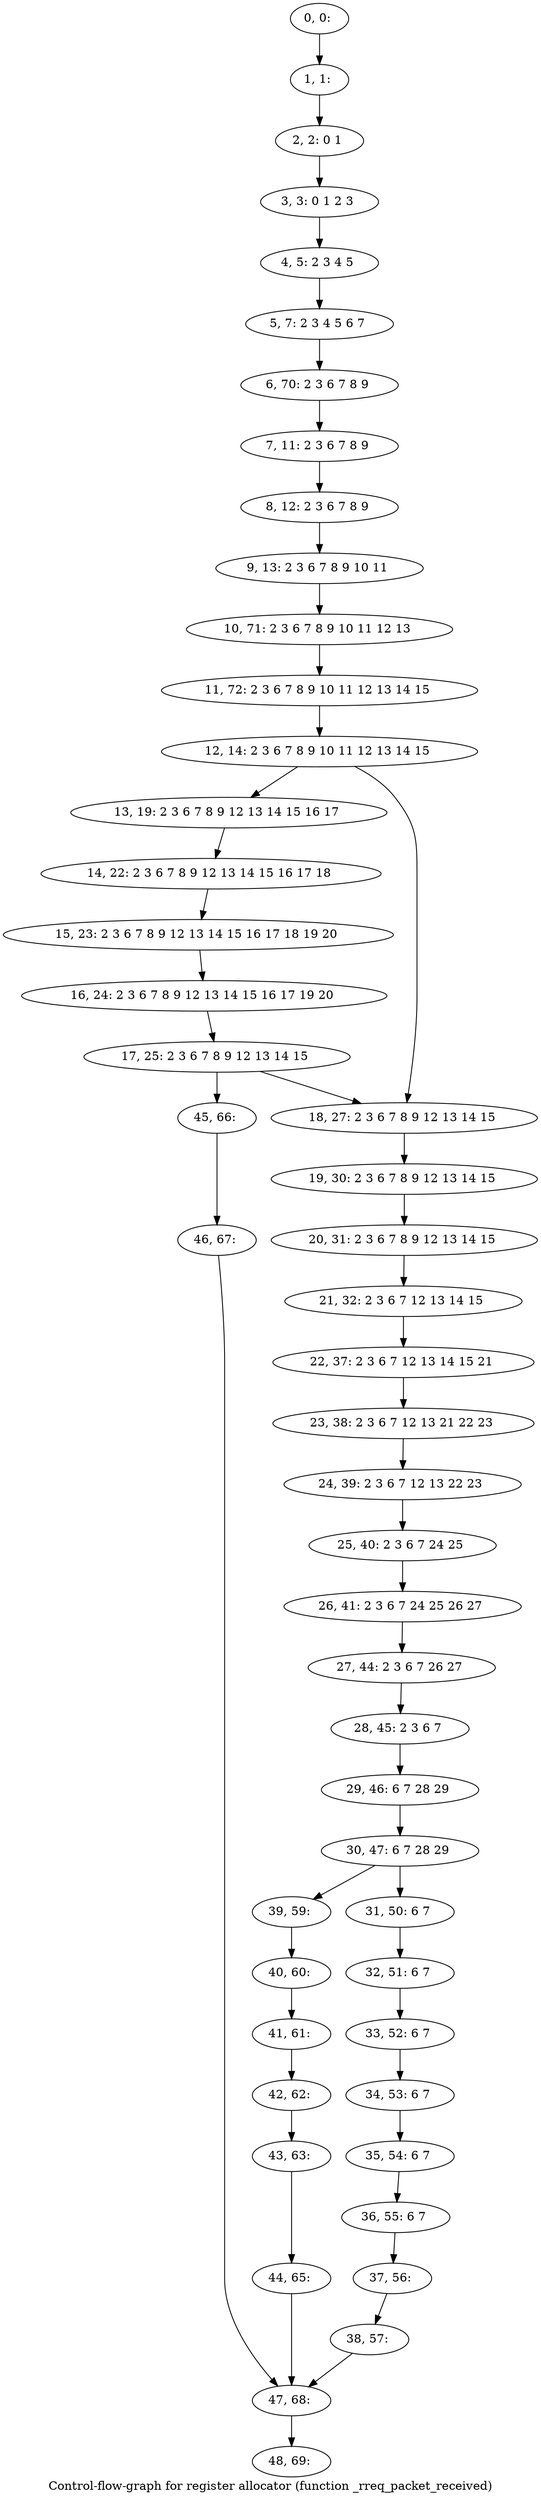 digraph G {
graph [label="Control-flow-graph for register allocator (function _rreq_packet_received)"]
0[label="0, 0: "];
1[label="1, 1: "];
2[label="2, 2: 0 1 "];
3[label="3, 3: 0 1 2 3 "];
4[label="4, 5: 2 3 4 5 "];
5[label="5, 7: 2 3 4 5 6 7 "];
6[label="6, 70: 2 3 6 7 8 9 "];
7[label="7, 11: 2 3 6 7 8 9 "];
8[label="8, 12: 2 3 6 7 8 9 "];
9[label="9, 13: 2 3 6 7 8 9 10 11 "];
10[label="10, 71: 2 3 6 7 8 9 10 11 12 13 "];
11[label="11, 72: 2 3 6 7 8 9 10 11 12 13 14 15 "];
12[label="12, 14: 2 3 6 7 8 9 10 11 12 13 14 15 "];
13[label="13, 19: 2 3 6 7 8 9 12 13 14 15 16 17 "];
14[label="14, 22: 2 3 6 7 8 9 12 13 14 15 16 17 18 "];
15[label="15, 23: 2 3 6 7 8 9 12 13 14 15 16 17 18 19 20 "];
16[label="16, 24: 2 3 6 7 8 9 12 13 14 15 16 17 19 20 "];
17[label="17, 25: 2 3 6 7 8 9 12 13 14 15 "];
18[label="18, 27: 2 3 6 7 8 9 12 13 14 15 "];
19[label="19, 30: 2 3 6 7 8 9 12 13 14 15 "];
20[label="20, 31: 2 3 6 7 8 9 12 13 14 15 "];
21[label="21, 32: 2 3 6 7 12 13 14 15 "];
22[label="22, 37: 2 3 6 7 12 13 14 15 21 "];
23[label="23, 38: 2 3 6 7 12 13 21 22 23 "];
24[label="24, 39: 2 3 6 7 12 13 22 23 "];
25[label="25, 40: 2 3 6 7 24 25 "];
26[label="26, 41: 2 3 6 7 24 25 26 27 "];
27[label="27, 44: 2 3 6 7 26 27 "];
28[label="28, 45: 2 3 6 7 "];
29[label="29, 46: 6 7 28 29 "];
30[label="30, 47: 6 7 28 29 "];
31[label="31, 50: 6 7 "];
32[label="32, 51: 6 7 "];
33[label="33, 52: 6 7 "];
34[label="34, 53: 6 7 "];
35[label="35, 54: 6 7 "];
36[label="36, 55: 6 7 "];
37[label="37, 56: "];
38[label="38, 57: "];
39[label="39, 59: "];
40[label="40, 60: "];
41[label="41, 61: "];
42[label="42, 62: "];
43[label="43, 63: "];
44[label="44, 65: "];
45[label="45, 66: "];
46[label="46, 67: "];
47[label="47, 68: "];
48[label="48, 69: "];
0->1 ;
1->2 ;
2->3 ;
3->4 ;
4->5 ;
5->6 ;
6->7 ;
7->8 ;
8->9 ;
9->10 ;
10->11 ;
11->12 ;
12->13 ;
12->18 ;
13->14 ;
14->15 ;
15->16 ;
16->17 ;
17->18 ;
17->45 ;
18->19 ;
19->20 ;
20->21 ;
21->22 ;
22->23 ;
23->24 ;
24->25 ;
25->26 ;
26->27 ;
27->28 ;
28->29 ;
29->30 ;
30->31 ;
30->39 ;
31->32 ;
32->33 ;
33->34 ;
34->35 ;
35->36 ;
36->37 ;
37->38 ;
38->47 ;
39->40 ;
40->41 ;
41->42 ;
42->43 ;
43->44 ;
44->47 ;
45->46 ;
46->47 ;
47->48 ;
}
